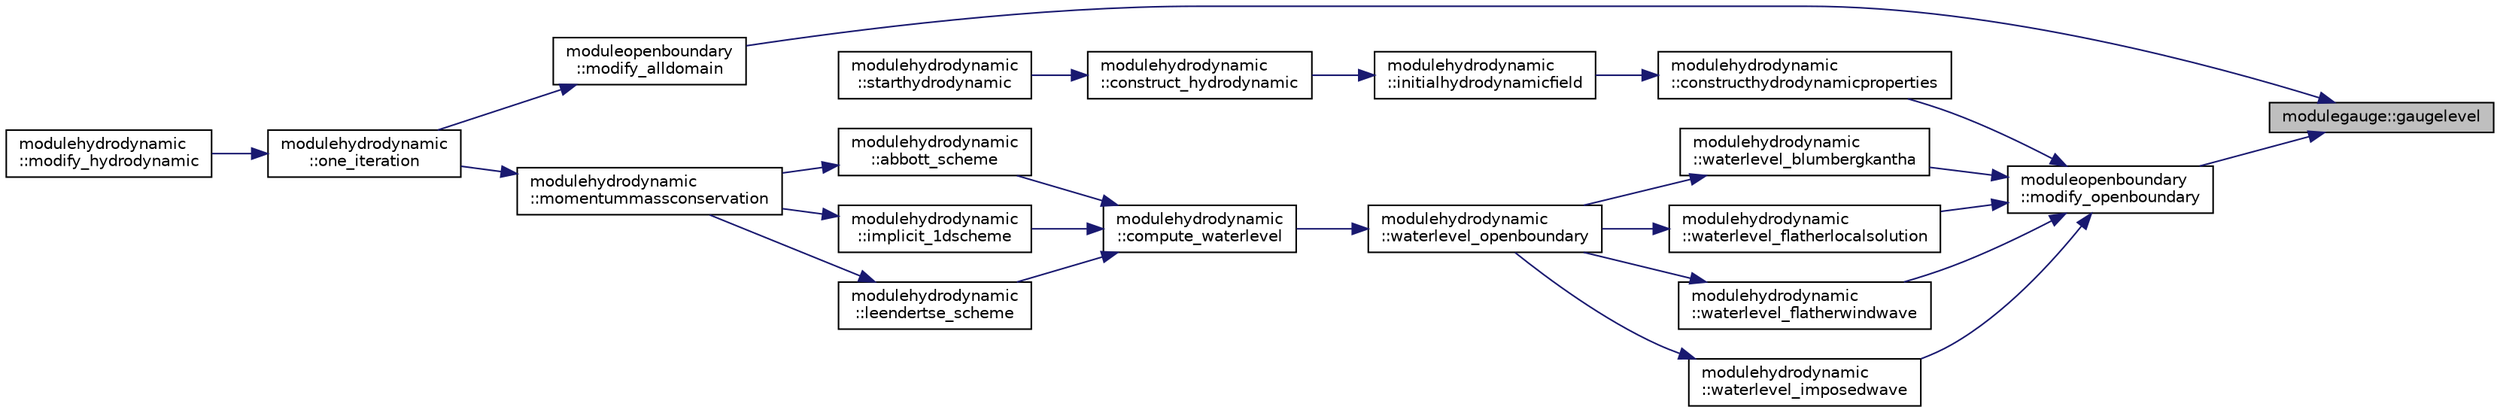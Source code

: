 digraph "modulegauge::gaugelevel"
{
 // LATEX_PDF_SIZE
  edge [fontname="Helvetica",fontsize="10",labelfontname="Helvetica",labelfontsize="10"];
  node [fontname="Helvetica",fontsize="10",shape=record];
  rankdir="RL";
  Node1 [label="modulegauge::gaugelevel",height=0.2,width=0.4,color="black", fillcolor="grey75", style="filled", fontcolor="black",tooltip=" "];
  Node1 -> Node2 [dir="back",color="midnightblue",fontsize="10",style="solid"];
  Node2 [label="moduleopenboundary\l::modify_alldomain",height=0.2,width=0.4,color="black", fillcolor="white", style="filled",URL="$namespacemoduleopenboundary.html#aff2a2f4ab16c35a036f9e00575fed103",tooltip=" "];
  Node2 -> Node3 [dir="back",color="midnightblue",fontsize="10",style="solid"];
  Node3 [label="modulehydrodynamic\l::one_iteration",height=0.2,width=0.4,color="black", fillcolor="white", style="filled",URL="$namespacemodulehydrodynamic.html#a054b8ffaff698f4cc430c2f7f0bc0da9",tooltip=" "];
  Node3 -> Node4 [dir="back",color="midnightblue",fontsize="10",style="solid"];
  Node4 [label="modulehydrodynamic\l::modify_hydrodynamic",height=0.2,width=0.4,color="black", fillcolor="white", style="filled",URL="$namespacemodulehydrodynamic.html#a54656696e009a87a266514744beb5baa",tooltip=" "];
  Node1 -> Node5 [dir="back",color="midnightblue",fontsize="10",style="solid"];
  Node5 [label="moduleopenboundary\l::modify_openboundary",height=0.2,width=0.4,color="black", fillcolor="white", style="filled",URL="$namespacemoduleopenboundary.html#ab4eb76c328f66777a2d624134933208e",tooltip=" "];
  Node5 -> Node6 [dir="back",color="midnightblue",fontsize="10",style="solid"];
  Node6 [label="modulehydrodynamic\l::constructhydrodynamicproperties",height=0.2,width=0.4,color="black", fillcolor="white", style="filled",URL="$namespacemodulehydrodynamic.html#af871717e205963c29069ba0ee23cd512",tooltip=" "];
  Node6 -> Node7 [dir="back",color="midnightblue",fontsize="10",style="solid"];
  Node7 [label="modulehydrodynamic\l::initialhydrodynamicfield",height=0.2,width=0.4,color="black", fillcolor="white", style="filled",URL="$namespacemodulehydrodynamic.html#a4627a0c2583b12e5490b0ddf81573972",tooltip=" "];
  Node7 -> Node8 [dir="back",color="midnightblue",fontsize="10",style="solid"];
  Node8 [label="modulehydrodynamic\l::construct_hydrodynamic",height=0.2,width=0.4,color="black", fillcolor="white", style="filled",URL="$namespacemodulehydrodynamic.html#a71f29b5c93f202c8e783ecb892b1b497",tooltip=" "];
  Node8 -> Node9 [dir="back",color="midnightblue",fontsize="10",style="solid"];
  Node9 [label="modulehydrodynamic\l::starthydrodynamic",height=0.2,width=0.4,color="black", fillcolor="white", style="filled",URL="$namespacemodulehydrodynamic.html#aa7fce185f2ed7a388275da8a22d7d150",tooltip=" "];
  Node5 -> Node10 [dir="back",color="midnightblue",fontsize="10",style="solid"];
  Node10 [label="modulehydrodynamic\l::waterlevel_blumbergkantha",height=0.2,width=0.4,color="black", fillcolor="white", style="filled",URL="$namespacemodulehydrodynamic.html#ae5c38adbe04a8331efddb3eb147a9de3",tooltip=" "];
  Node10 -> Node11 [dir="back",color="midnightblue",fontsize="10",style="solid"];
  Node11 [label="modulehydrodynamic\l::waterlevel_openboundary",height=0.2,width=0.4,color="black", fillcolor="white", style="filled",URL="$namespacemodulehydrodynamic.html#abc3f56e92d973f39a2bde89ee0ee561f",tooltip=" "];
  Node11 -> Node12 [dir="back",color="midnightblue",fontsize="10",style="solid"];
  Node12 [label="modulehydrodynamic\l::compute_waterlevel",height=0.2,width=0.4,color="black", fillcolor="white", style="filled",URL="$namespacemodulehydrodynamic.html#abe745b3932a59db4111fe2798a0c335d",tooltip=" "];
  Node12 -> Node13 [dir="back",color="midnightblue",fontsize="10",style="solid"];
  Node13 [label="modulehydrodynamic\l::abbott_scheme",height=0.2,width=0.4,color="black", fillcolor="white", style="filled",URL="$namespacemodulehydrodynamic.html#ab24f3a1aadd0e5ea548005ab690517a5",tooltip=" "];
  Node13 -> Node14 [dir="back",color="midnightblue",fontsize="10",style="solid"];
  Node14 [label="modulehydrodynamic\l::momentummassconservation",height=0.2,width=0.4,color="black", fillcolor="white", style="filled",URL="$namespacemodulehydrodynamic.html#aa05a995dd1f1f6550d1ecdfb0a0bab47",tooltip=" "];
  Node14 -> Node3 [dir="back",color="midnightblue",fontsize="10",style="solid"];
  Node12 -> Node15 [dir="back",color="midnightblue",fontsize="10",style="solid"];
  Node15 [label="modulehydrodynamic\l::implicit_1dscheme",height=0.2,width=0.4,color="black", fillcolor="white", style="filled",URL="$namespacemodulehydrodynamic.html#aad271ff300fe974ab4d13ed6f1bd315d",tooltip=" "];
  Node15 -> Node14 [dir="back",color="midnightblue",fontsize="10",style="solid"];
  Node12 -> Node16 [dir="back",color="midnightblue",fontsize="10",style="solid"];
  Node16 [label="modulehydrodynamic\l::leendertse_scheme",height=0.2,width=0.4,color="black", fillcolor="white", style="filled",URL="$namespacemodulehydrodynamic.html#a8ca7371a9688becd96976013be92880a",tooltip=" "];
  Node16 -> Node14 [dir="back",color="midnightblue",fontsize="10",style="solid"];
  Node5 -> Node17 [dir="back",color="midnightblue",fontsize="10",style="solid"];
  Node17 [label="modulehydrodynamic\l::waterlevel_flatherlocalsolution",height=0.2,width=0.4,color="black", fillcolor="white", style="filled",URL="$namespacemodulehydrodynamic.html#a9e27696e9df4a46aae637e4ecb5bb626",tooltip=" "];
  Node17 -> Node11 [dir="back",color="midnightblue",fontsize="10",style="solid"];
  Node5 -> Node18 [dir="back",color="midnightblue",fontsize="10",style="solid"];
  Node18 [label="modulehydrodynamic\l::waterlevel_flatherwindwave",height=0.2,width=0.4,color="black", fillcolor="white", style="filled",URL="$namespacemodulehydrodynamic.html#aa36b2a7f404946cca85cc210b1e51696",tooltip=" "];
  Node18 -> Node11 [dir="back",color="midnightblue",fontsize="10",style="solid"];
  Node5 -> Node19 [dir="back",color="midnightblue",fontsize="10",style="solid"];
  Node19 [label="modulehydrodynamic\l::waterlevel_imposedwave",height=0.2,width=0.4,color="black", fillcolor="white", style="filled",URL="$namespacemodulehydrodynamic.html#a25549ff328b3933642ae5a9112a7d2ba",tooltip=" "];
  Node19 -> Node11 [dir="back",color="midnightblue",fontsize="10",style="solid"];
}

